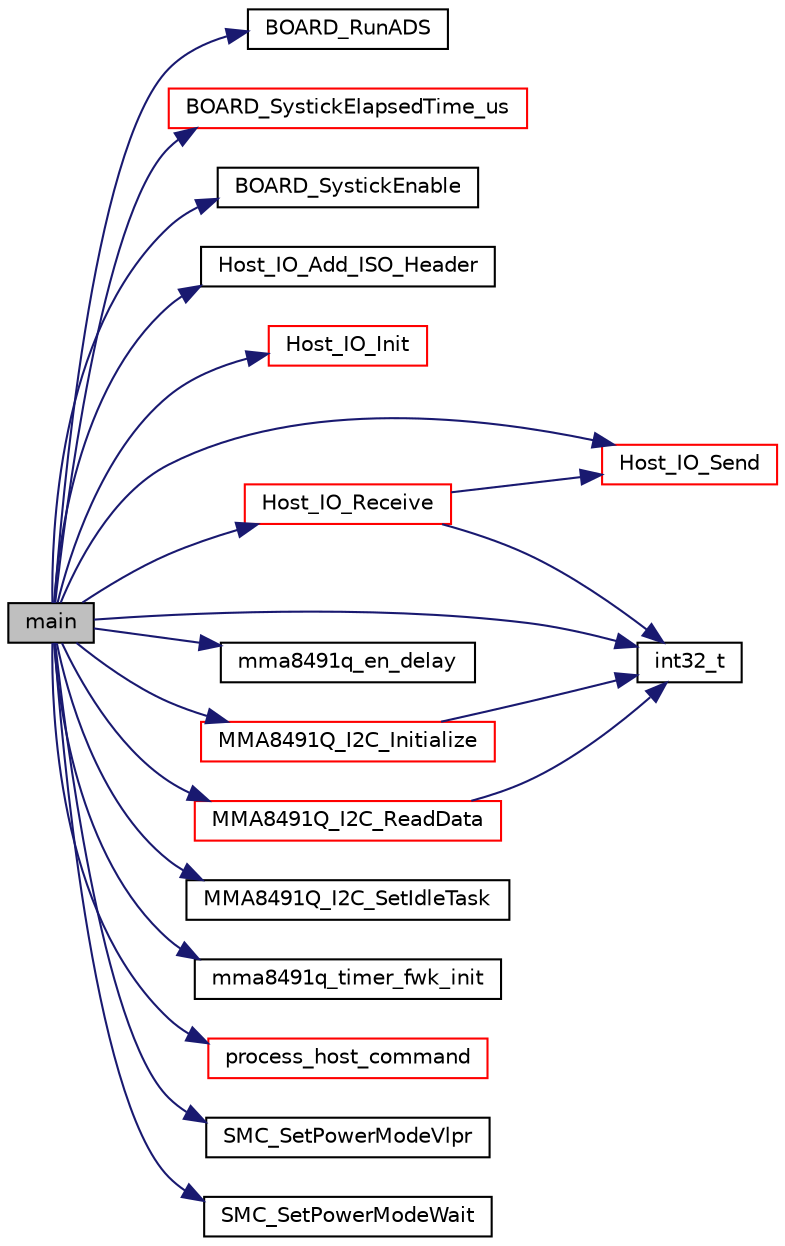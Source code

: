 digraph "main"
{
  edge [fontname="Helvetica",fontsize="10",labelfontname="Helvetica",labelfontsize="10"];
  node [fontname="Helvetica",fontsize="10",shape=record];
  rankdir="LR";
  Node0 [label="main",height=0.2,width=0.4,color="black", fillcolor="grey75", style="filled", fontcolor="black"];
  Node0 -> Node1 [color="midnightblue",fontsize="10",style="solid",fontname="Helvetica"];
  Node1 [label="BOARD_RunADS",height=0.2,width=0.4,color="black", fillcolor="white", style="filled",URL="$lpc_2auto__detection__service_8c.html#a95285f14f6707e326e523c82d926c900",tooltip="The function to register Application Name and initialte ADS. "];
  Node0 -> Node2 [color="midnightblue",fontsize="10",style="solid",fontname="Helvetica"];
  Node2 [label="BOARD_SystickElapsedTime_us",height=0.2,width=0.4,color="red", fillcolor="white", style="filled",URL="$systick__utils_8c.html#a85a32737b730fbb713ec910e1ad17c74",tooltip="Function to compute the Elapsed Time. "];
  Node0 -> Node6 [color="midnightblue",fontsize="10",style="solid",fontname="Helvetica"];
  Node6 [label="BOARD_SystickEnable",height=0.2,width=0.4,color="black", fillcolor="white", style="filled",URL="$systick__utils_8c.html#ad43629969994e92bd3620e630bda24c8",tooltip="Function to enable systicks framework. "];
  Node0 -> Node7 [color="midnightblue",fontsize="10",style="solid",fontname="Helvetica"];
  Node7 [label="Host_IO_Add_ISO_Header",height=0.2,width=0.4,color="black", fillcolor="white", style="filled",URL="$host__io__uart_8c.html#a68a2c033a0f6f967149dca76897f5c8a"];
  Node0 -> Node8 [color="midnightblue",fontsize="10",style="solid",fontname="Helvetica"];
  Node8 [label="Host_IO_Init",height=0.2,width=0.4,color="red", fillcolor="white", style="filled",URL="$host__io__uart_8c.html#ab4b858422bbaae71aff2ab540ae0e2b1"];
  Node0 -> Node12 [color="midnightblue",fontsize="10",style="solid",fontname="Helvetica"];
  Node12 [label="Host_IO_Receive",height=0.2,width=0.4,color="red", fillcolor="white", style="filled",URL="$host__io__uart_8c.html#a3924d21a0703878695ebdb68f720fff9"];
  Node12 -> Node4 [color="midnightblue",fontsize="10",style="solid",fontname="Helvetica"];
  Node4 [label="int32_t",height=0.2,width=0.4,color="black", fillcolor="white", style="filled",URL="$data__format__service_8h.html#a5d7069350a7d7e65686c77a8038f462f",tooltip="The interface function to append the data on the formated stream. "];
  Node12 -> Node23 [color="midnightblue",fontsize="10",style="solid",fontname="Helvetica"];
  Node23 [label="Host_IO_Send",height=0.2,width=0.4,color="red", fillcolor="white", style="filled",URL="$host__io__uart_8c.html#a719ad6da4502e713f1573b5353af9617"];
  Node0 -> Node23 [color="midnightblue",fontsize="10",style="solid",fontname="Helvetica"];
  Node0 -> Node4 [color="midnightblue",fontsize="10",style="solid",fontname="Helvetica"];
  Node0 -> Node27 [color="midnightblue",fontsize="10",style="solid",fontname="Helvetica"];
  Node27 [label="mma8491q_en_delay",height=0.2,width=0.4,color="black", fillcolor="white", style="filled",URL="$mma8491q__demo_8c.html#ae398426f48bb0524f7981632fe131c09"];
  Node0 -> Node28 [color="midnightblue",fontsize="10",style="solid",fontname="Helvetica"];
  Node28 [label="MMA8491Q_I2C_Initialize",height=0.2,width=0.4,color="red", fillcolor="white", style="filled",URL="$mma8491q__drv_8c.html#a139416bfb5a05d907f47700d0dfa73bd",tooltip="The interface function to initialize the sensor. "];
  Node28 -> Node4 [color="midnightblue",fontsize="10",style="solid",fontname="Helvetica"];
  Node0 -> Node29 [color="midnightblue",fontsize="10",style="solid",fontname="Helvetica"];
  Node29 [label="MMA8491Q_I2C_ReadData",height=0.2,width=0.4,color="red", fillcolor="white", style="filled",URL="$mma8491q__drv_8c.html#ab6916f6933917650277444810e237473",tooltip="The interface function to read the sensor data. "];
  Node29 -> Node4 [color="midnightblue",fontsize="10",style="solid",fontname="Helvetica"];
  Node0 -> Node31 [color="midnightblue",fontsize="10",style="solid",fontname="Helvetica"];
  Node31 [label="MMA8491Q_I2C_SetIdleTask",height=0.2,width=0.4,color="black", fillcolor="white", style="filled",URL="$mma8491q__drv_8c.html#a18f7cb777662c0ce9b0252c1a6ccb09c",tooltip=": The interface function to set the I2C Idle Task. "];
  Node0 -> Node32 [color="midnightblue",fontsize="10",style="solid",fontname="Helvetica"];
  Node32 [label="mma8491q_timer_fwk_init",height=0.2,width=0.4,color="black", fillcolor="white", style="filled",URL="$mma8491q__demo_8c.html#af67820e4317cee0db9852c3a80274428"];
  Node0 -> Node33 [color="midnightblue",fontsize="10",style="solid",fontname="Helvetica"];
  Node33 [label="process_host_command",height=0.2,width=0.4,color="red", fillcolor="white", style="filled",URL="$mma8491q__demo_8c.html#a0076d28c9a17cd6908c7b3b0f5c6006c"];
  Node0 -> Node34 [color="midnightblue",fontsize="10",style="solid",fontname="Helvetica"];
  Node34 [label="SMC_SetPowerModeVlpr",height=0.2,width=0.4,color="black", fillcolor="white", style="filled",URL="$lpc54114_8c.html#a82cb114bb9a5ea2f235a0216709d70f8",tooltip="Configures the system to VLPR power mode. API name used from Kinetis family to maintain compatibility..."];
  Node0 -> Node35 [color="midnightblue",fontsize="10",style="solid",fontname="Helvetica"];
  Node35 [label="SMC_SetPowerModeWait",height=0.2,width=0.4,color="black", fillcolor="white", style="filled",URL="$lpc54114_8c.html#a5423cac017d1d1a8ac8bba8e91e80e29",tooltip="Configures the system to WAIT power mode. API name used from Kinetis family to maintain compatibility..."];
}

